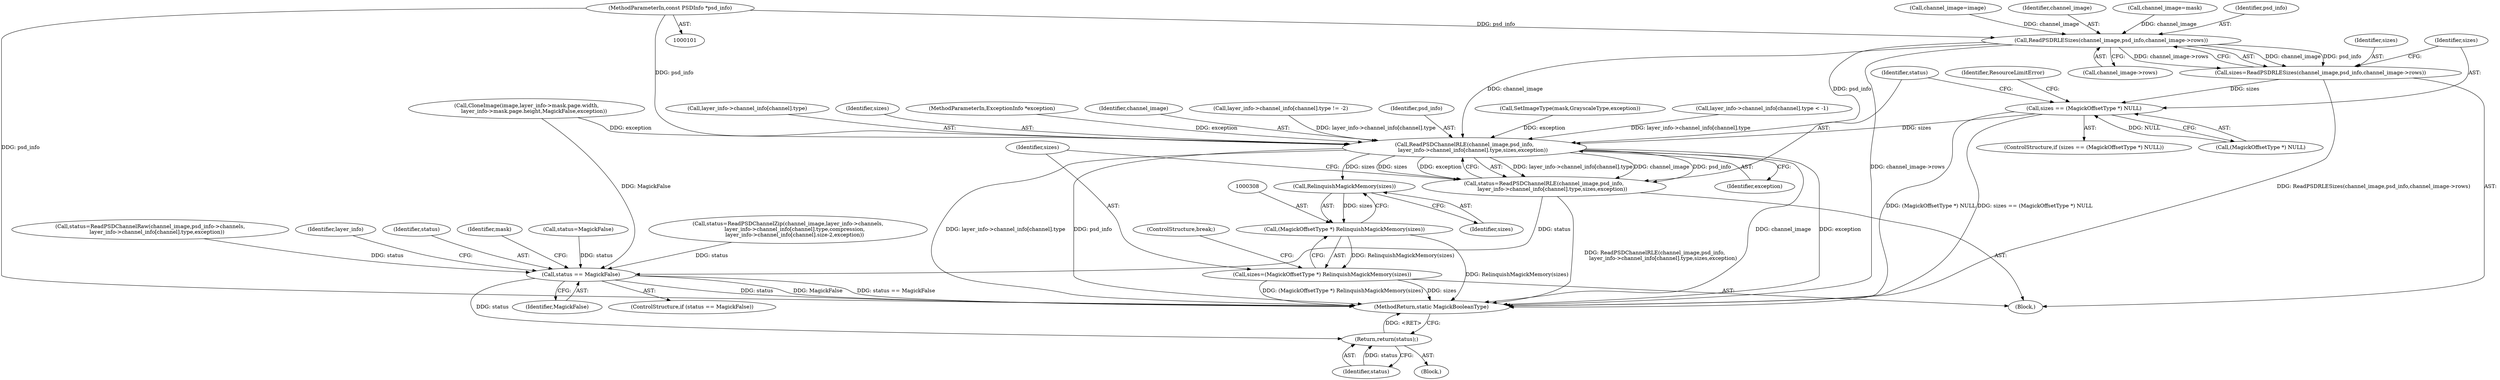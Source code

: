 digraph "0_ImageMagick_04a567494786d5bb50894fc8bb8fea0cf496bea8@pointer" {
"1000104" [label="(MethodParameterIn,const PSDInfo *psd_info)"];
"1000273" [label="(Call,ReadPSDRLESizes(channel_image,psd_info,channel_image->rows))"];
"1000271" [label="(Call,sizes=ReadPSDRLESizes(channel_image,psd_info,channel_image->rows))"];
"1000280" [label="(Call,sizes == (MagickOffsetType *) NULL)"];
"1000293" [label="(Call,ReadPSDChannelRLE(channel_image,psd_info,\n          layer_info->channel_info[channel].type,sizes,exception))"];
"1000291" [label="(Call,status=ReadPSDChannelRLE(channel_image,psd_info,\n          layer_info->channel_info[channel].type,sizes,exception))"];
"1000368" [label="(Call,status == MagickFalse)"];
"1000393" [label="(Return,return(status);)"];
"1000309" [label="(Call,RelinquishMagickMemory(sizes))"];
"1000307" [label="(Call,(MagickOffsetType *) RelinquishMagickMemory(sizes))"];
"1000305" [label="(Call,sizes=(MagickOffsetType *) RelinquishMagickMemory(sizes))"];
"1000271" [label="(Call,sizes=ReadPSDRLESizes(channel_image,psd_info,channel_image->rows))"];
"1000389" [label="(Identifier,layer_info)"];
"1000281" [label="(Identifier,sizes)"];
"1000311" [label="(ControlStructure,break;)"];
"1000273" [label="(Call,ReadPSDRLESizes(channel_image,psd_info,channel_image->rows))"];
"1000292" [label="(Identifier,status)"];
"1000276" [label="(Call,channel_image->rows)"];
"1000275" [label="(Identifier,psd_info)"];
"1000394" [label="(Identifier,status)"];
"1000269" [label="(Block,)"];
"1000395" [label="(MethodReturn,static MagickBooleanType)"];
"1000280" [label="(Call,sizes == (MagickOffsetType *) NULL)"];
"1000310" [label="(Identifier,sizes)"];
"1000296" [label="(Call,layer_info->channel_info[channel].type)"];
"1000245" [label="(Call,status=MagickFalse)"];
"1000114" [label="(Call,channel_image=image)"];
"1000393" [label="(Return,return(status);)"];
"1000307" [label="(Call,(MagickOffsetType *) RelinquishMagickMemory(sizes))"];
"1000274" [label="(Identifier,channel_image)"];
"1000293" [label="(Call,ReadPSDChannelRLE(channel_image,psd_info,\n          layer_info->channel_info[channel].type,sizes,exception))"];
"1000314" [label="(Call,status=ReadPSDChannelZip(channel_image,layer_info->channels,\n        layer_info->channel_info[channel].type,compression,\n        layer_info->channel_info[channel].size-2,exception))"];
"1000303" [label="(Identifier,sizes)"];
"1000286" [label="(Identifier,ResourceLimitError)"];
"1000108" [label="(MethodParameterIn,ExceptionInfo *exception)"];
"1000252" [label="(Call,status=ReadPSDChannelRaw(channel_image,psd_info->channels,\n        layer_info->channel_info[channel].type,exception))"];
"1000279" [label="(ControlStructure,if (sizes == (MagickOffsetType *) NULL))"];
"1000294" [label="(Identifier,channel_image)"];
"1000209" [label="(Call,CloneImage(image,layer_info->mask.page.width,\n         layer_info->mask.page.height,MagickFalse,exception))"];
"1000109" [label="(Block,)"];
"1000369" [label="(Identifier,status)"];
"1000306" [label="(Identifier,sizes)"];
"1000374" [label="(Identifier,mask)"];
"1000368" [label="(Call,status == MagickFalse)"];
"1000162" [label="(Call,layer_info->channel_info[channel].type != -2)"];
"1000304" [label="(Identifier,exception)"];
"1000295" [label="(Identifier,psd_info)"];
"1000282" [label="(Call,(MagickOffsetType *) NULL)"];
"1000104" [label="(MethodParameterIn,const PSDInfo *psd_info)"];
"1000370" [label="(Identifier,MagickFalse)"];
"1000305" [label="(Call,sizes=(MagickOffsetType *) RelinquishMagickMemory(sizes))"];
"1000309" [label="(Call,RelinquishMagickMemory(sizes))"];
"1000291" [label="(Call,status=ReadPSDChannelRLE(channel_image,psd_info,\n          layer_info->channel_info[channel].type,sizes,exception))"];
"1000234" [label="(Call,SetImageType(mask,GrayscaleType,exception))"];
"1000238" [label="(Call,channel_image=mask)"];
"1000367" [label="(ControlStructure,if (status == MagickFalse))"];
"1000124" [label="(Call,layer_info->channel_info[channel].type < -1)"];
"1000272" [label="(Identifier,sizes)"];
"1000104" -> "1000101"  [label="AST: "];
"1000104" -> "1000395"  [label="DDG: psd_info"];
"1000104" -> "1000273"  [label="DDG: psd_info"];
"1000104" -> "1000293"  [label="DDG: psd_info"];
"1000273" -> "1000271"  [label="AST: "];
"1000273" -> "1000276"  [label="CFG: "];
"1000274" -> "1000273"  [label="AST: "];
"1000275" -> "1000273"  [label="AST: "];
"1000276" -> "1000273"  [label="AST: "];
"1000271" -> "1000273"  [label="CFG: "];
"1000273" -> "1000395"  [label="DDG: channel_image->rows"];
"1000273" -> "1000271"  [label="DDG: channel_image"];
"1000273" -> "1000271"  [label="DDG: psd_info"];
"1000273" -> "1000271"  [label="DDG: channel_image->rows"];
"1000238" -> "1000273"  [label="DDG: channel_image"];
"1000114" -> "1000273"  [label="DDG: channel_image"];
"1000273" -> "1000293"  [label="DDG: channel_image"];
"1000273" -> "1000293"  [label="DDG: psd_info"];
"1000271" -> "1000269"  [label="AST: "];
"1000272" -> "1000271"  [label="AST: "];
"1000281" -> "1000271"  [label="CFG: "];
"1000271" -> "1000395"  [label="DDG: ReadPSDRLESizes(channel_image,psd_info,channel_image->rows)"];
"1000271" -> "1000280"  [label="DDG: sizes"];
"1000280" -> "1000279"  [label="AST: "];
"1000280" -> "1000282"  [label="CFG: "];
"1000281" -> "1000280"  [label="AST: "];
"1000282" -> "1000280"  [label="AST: "];
"1000286" -> "1000280"  [label="CFG: "];
"1000292" -> "1000280"  [label="CFG: "];
"1000280" -> "1000395"  [label="DDG: (MagickOffsetType *) NULL"];
"1000280" -> "1000395"  [label="DDG: sizes == (MagickOffsetType *) NULL"];
"1000282" -> "1000280"  [label="DDG: NULL"];
"1000280" -> "1000293"  [label="DDG: sizes"];
"1000293" -> "1000291"  [label="AST: "];
"1000293" -> "1000304"  [label="CFG: "];
"1000294" -> "1000293"  [label="AST: "];
"1000295" -> "1000293"  [label="AST: "];
"1000296" -> "1000293"  [label="AST: "];
"1000303" -> "1000293"  [label="AST: "];
"1000304" -> "1000293"  [label="AST: "];
"1000291" -> "1000293"  [label="CFG: "];
"1000293" -> "1000395"  [label="DDG: channel_image"];
"1000293" -> "1000395"  [label="DDG: exception"];
"1000293" -> "1000395"  [label="DDG: layer_info->channel_info[channel].type"];
"1000293" -> "1000395"  [label="DDG: psd_info"];
"1000293" -> "1000291"  [label="DDG: layer_info->channel_info[channel].type"];
"1000293" -> "1000291"  [label="DDG: channel_image"];
"1000293" -> "1000291"  [label="DDG: psd_info"];
"1000293" -> "1000291"  [label="DDG: sizes"];
"1000293" -> "1000291"  [label="DDG: exception"];
"1000124" -> "1000293"  [label="DDG: layer_info->channel_info[channel].type"];
"1000162" -> "1000293"  [label="DDG: layer_info->channel_info[channel].type"];
"1000209" -> "1000293"  [label="DDG: exception"];
"1000234" -> "1000293"  [label="DDG: exception"];
"1000108" -> "1000293"  [label="DDG: exception"];
"1000293" -> "1000309"  [label="DDG: sizes"];
"1000291" -> "1000269"  [label="AST: "];
"1000292" -> "1000291"  [label="AST: "];
"1000306" -> "1000291"  [label="CFG: "];
"1000291" -> "1000395"  [label="DDG: ReadPSDChannelRLE(channel_image,psd_info,\n          layer_info->channel_info[channel].type,sizes,exception)"];
"1000291" -> "1000368"  [label="DDG: status"];
"1000368" -> "1000367"  [label="AST: "];
"1000368" -> "1000370"  [label="CFG: "];
"1000369" -> "1000368"  [label="AST: "];
"1000370" -> "1000368"  [label="AST: "];
"1000374" -> "1000368"  [label="CFG: "];
"1000389" -> "1000368"  [label="CFG: "];
"1000368" -> "1000395"  [label="DDG: status"];
"1000368" -> "1000395"  [label="DDG: MagickFalse"];
"1000368" -> "1000395"  [label="DDG: status == MagickFalse"];
"1000252" -> "1000368"  [label="DDG: status"];
"1000245" -> "1000368"  [label="DDG: status"];
"1000314" -> "1000368"  [label="DDG: status"];
"1000209" -> "1000368"  [label="DDG: MagickFalse"];
"1000368" -> "1000393"  [label="DDG: status"];
"1000393" -> "1000109"  [label="AST: "];
"1000393" -> "1000394"  [label="CFG: "];
"1000394" -> "1000393"  [label="AST: "];
"1000395" -> "1000393"  [label="CFG: "];
"1000393" -> "1000395"  [label="DDG: <RET>"];
"1000394" -> "1000393"  [label="DDG: status"];
"1000309" -> "1000307"  [label="AST: "];
"1000309" -> "1000310"  [label="CFG: "];
"1000310" -> "1000309"  [label="AST: "];
"1000307" -> "1000309"  [label="CFG: "];
"1000309" -> "1000307"  [label="DDG: sizes"];
"1000307" -> "1000305"  [label="AST: "];
"1000308" -> "1000307"  [label="AST: "];
"1000305" -> "1000307"  [label="CFG: "];
"1000307" -> "1000395"  [label="DDG: RelinquishMagickMemory(sizes)"];
"1000307" -> "1000305"  [label="DDG: RelinquishMagickMemory(sizes)"];
"1000305" -> "1000269"  [label="AST: "];
"1000306" -> "1000305"  [label="AST: "];
"1000311" -> "1000305"  [label="CFG: "];
"1000305" -> "1000395"  [label="DDG: (MagickOffsetType *) RelinquishMagickMemory(sizes)"];
"1000305" -> "1000395"  [label="DDG: sizes"];
}
